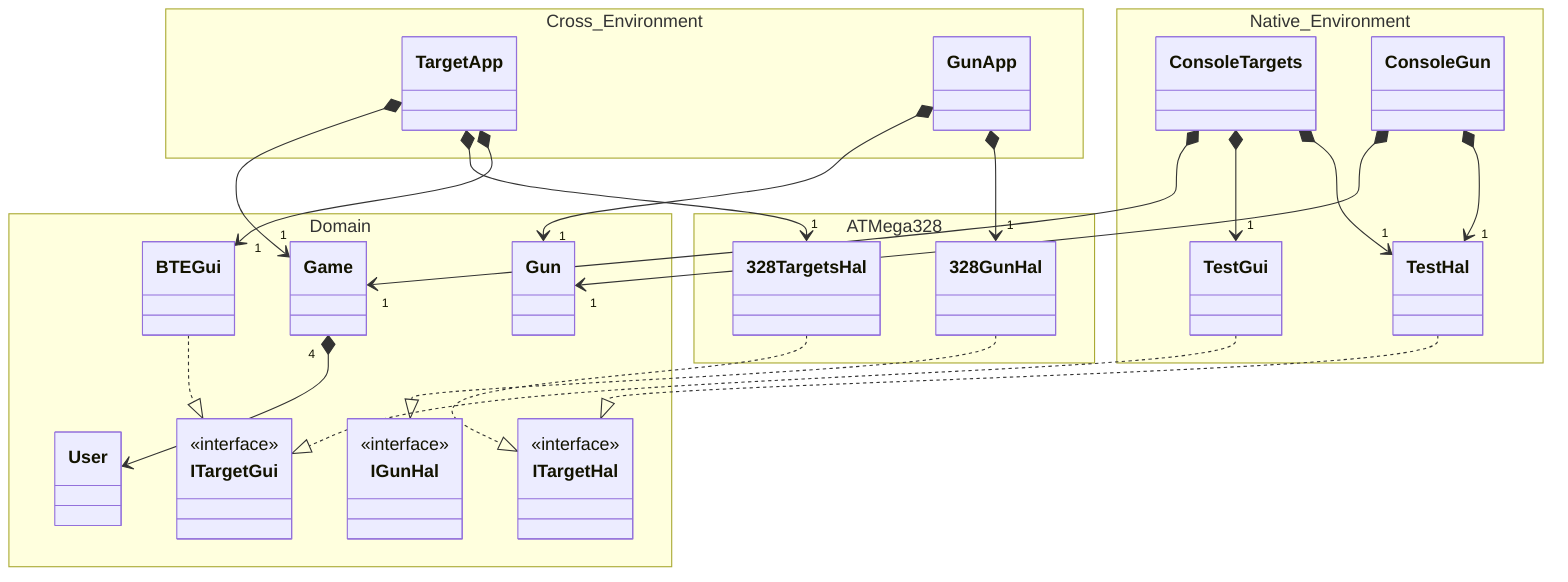 classDiagram

    Game "4" *--> User
    BTEGui ..|> ITargetGui

    TargetApp *--> "1" Game
    TargetApp *--> "1" 328TargetsHal
    TargetApp *--> "1" BTEGui
    
    TestHal ..|> ITargetHal
    TestGui ..|> ITargetGui
    ConsoleTargets *--> "1" Game
    ConsoleTargets *--> "1" TestGui
    ConsoleTargets *--> "1" TestHal
    ConsoleGun *--> "1" Gun
    ConsoleGun *--> "1" TestHal

    GunApp *--> "1" Gun
    GunApp *--> "1" 328GunHal

    328TargetsHal ..|> ITargetHal
    328GunHal ..|> IGunHal

    namespace ATMega328{
        
        class 328TargetsHal{
        }

        class 328GunHal{
        }
    }

    namespace Domain {

        class Game{
        }

        class User{
        }

        class BTEGui{
        }

        class Gun{
        }

        class ITargetHal{
            <<interface>>
        }

        class IGunHal{
            <<interface>>
        }

        class ITargetGui{
            <<interface>>
        }
    }


    namespace Native_Environment{

        class ConsoleTargets{
        }
        class ConsoleGun{
        }

        class TestHal{

        }

        class TestGui{

        }
    }


    namespace Cross_Environment {
        class TargetApp{
        }

        class GunApp{
        }
    }